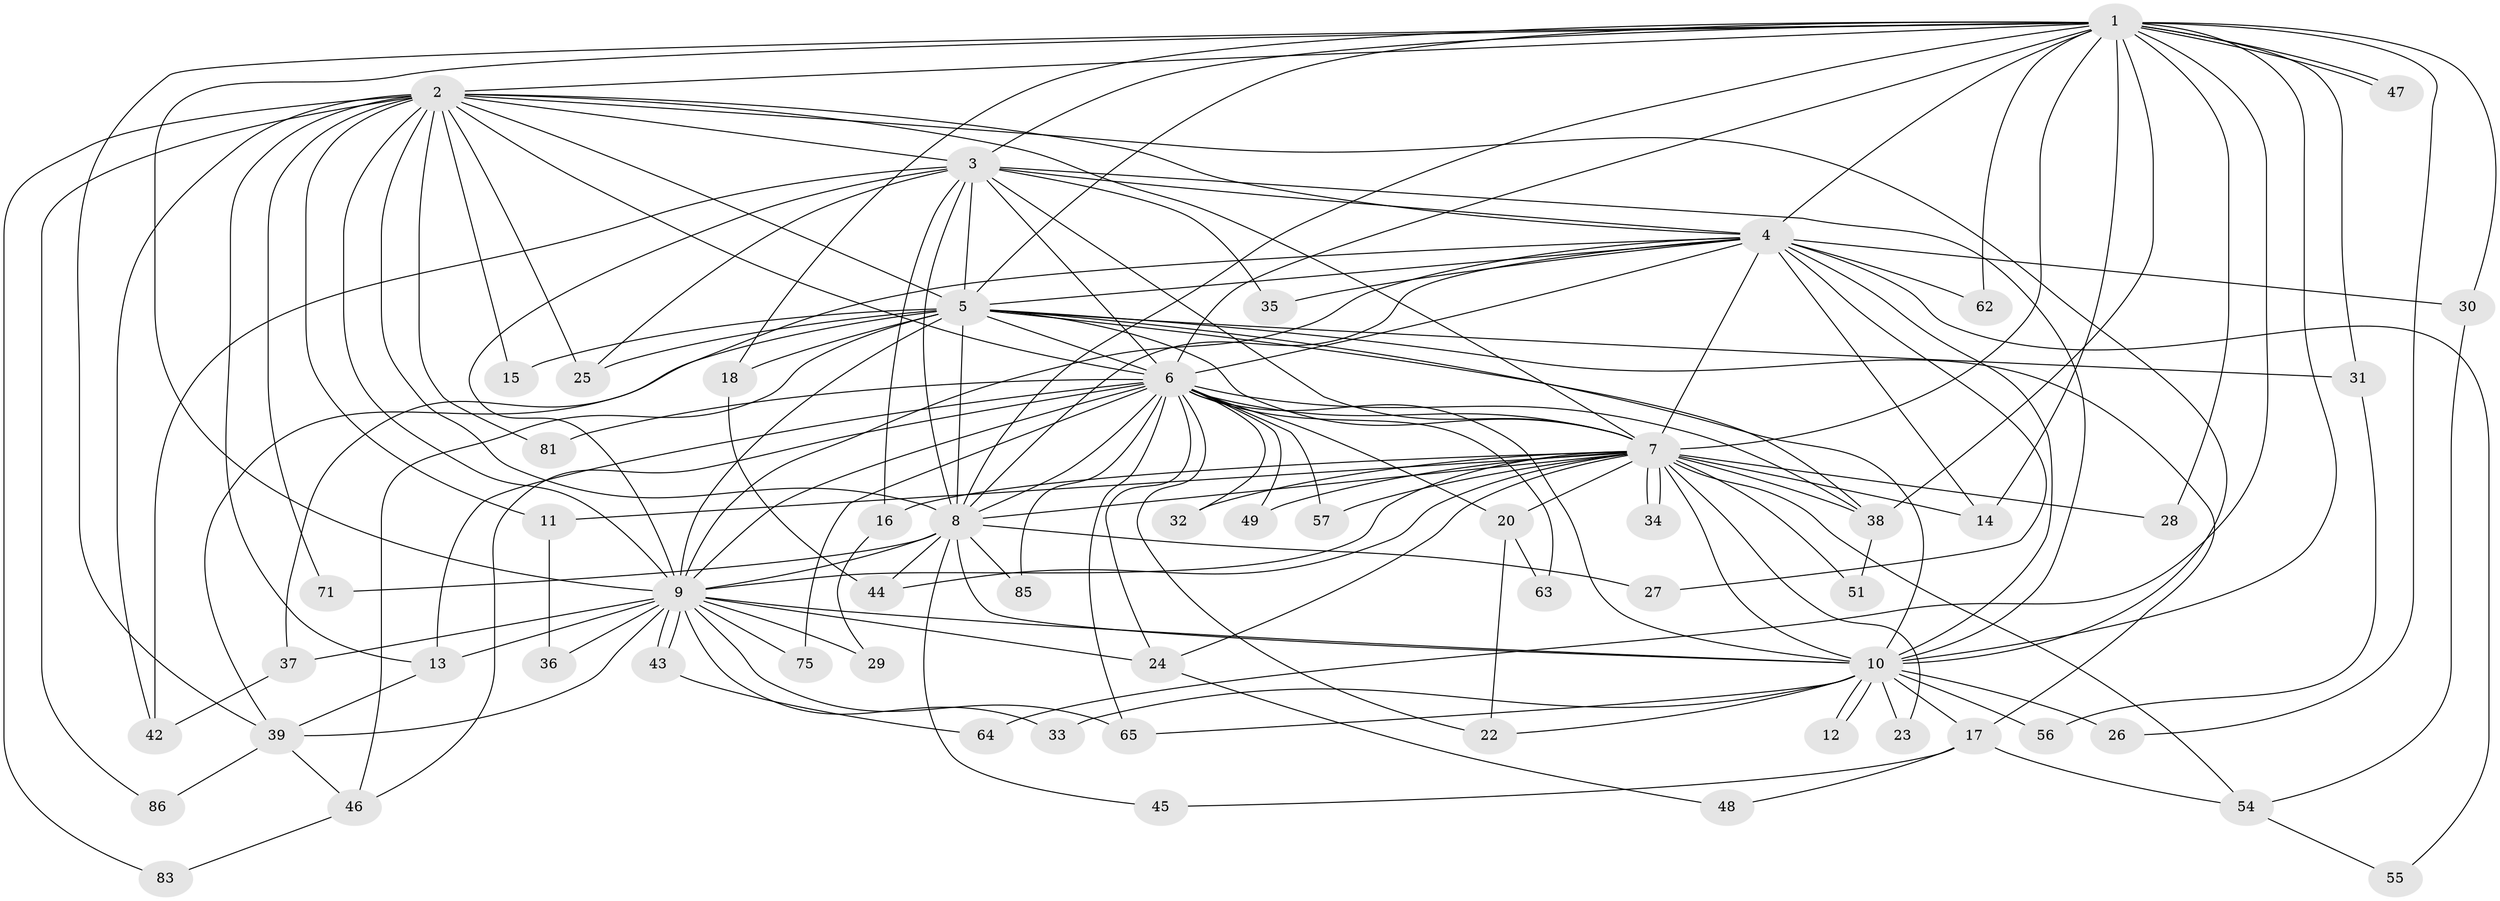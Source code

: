 // original degree distribution, {23: 0.011627906976744186, 18: 0.03488372093023256, 13: 0.011627906976744186, 24: 0.011627906976744186, 28: 0.011627906976744186, 14: 0.011627906976744186, 21: 0.011627906976744186, 25: 0.011627906976744186, 3: 0.19767441860465115, 2: 0.5697674418604651, 4: 0.08139534883720931, 5: 0.03488372093023256}
// Generated by graph-tools (version 1.1) at 2025/17/03/04/25 18:17:31]
// undirected, 60 vertices, 159 edges
graph export_dot {
graph [start="1"]
  node [color=gray90,style=filled];
  1;
  2;
  3;
  4;
  5;
  6;
  7;
  8;
  9 [super="+19"];
  10 [super="+68+78+82+58+52+53"];
  11;
  12;
  13;
  14 [super="+21"];
  15;
  16;
  17;
  18;
  20;
  22;
  23;
  24 [super="+40+61+80"];
  25 [super="+41"];
  26;
  27;
  28;
  29;
  30;
  31 [super="+50"];
  32;
  33;
  34;
  35;
  36;
  37 [super="+59"];
  38 [super="+72"];
  39 [super="+66+79"];
  42 [super="+70"];
  43;
  44 [super="+76"];
  45;
  46;
  47;
  48;
  49;
  51;
  54 [super="+74"];
  55;
  56;
  57;
  62;
  63;
  64;
  65 [super="+73"];
  71;
  75;
  81;
  83;
  85;
  86;
  1 -- 2;
  1 -- 3;
  1 -- 4;
  1 -- 5;
  1 -- 6;
  1 -- 7;
  1 -- 8;
  1 -- 9;
  1 -- 10 [weight=2];
  1 -- 14;
  1 -- 18;
  1 -- 26;
  1 -- 28;
  1 -- 30;
  1 -- 31 [weight=2];
  1 -- 47;
  1 -- 47;
  1 -- 62;
  1 -- 64;
  1 -- 38;
  1 -- 39;
  2 -- 3;
  2 -- 4;
  2 -- 5;
  2 -- 6;
  2 -- 7;
  2 -- 8;
  2 -- 9;
  2 -- 10;
  2 -- 11;
  2 -- 13;
  2 -- 15;
  2 -- 25;
  2 -- 42;
  2 -- 71;
  2 -- 81;
  2 -- 83;
  2 -- 86;
  3 -- 4;
  3 -- 5;
  3 -- 6;
  3 -- 7;
  3 -- 8;
  3 -- 9;
  3 -- 10;
  3 -- 16;
  3 -- 35;
  3 -- 42;
  3 -- 25;
  4 -- 5;
  4 -- 6;
  4 -- 7;
  4 -- 8;
  4 -- 9;
  4 -- 10 [weight=3];
  4 -- 27;
  4 -- 30;
  4 -- 35;
  4 -- 37;
  4 -- 55;
  4 -- 62;
  4 -- 14;
  5 -- 6;
  5 -- 7;
  5 -- 8;
  5 -- 9 [weight=2];
  5 -- 10;
  5 -- 15;
  5 -- 17;
  5 -- 18;
  5 -- 25;
  5 -- 31;
  5 -- 38;
  5 -- 39;
  5 -- 46;
  6 -- 7;
  6 -- 8;
  6 -- 9;
  6 -- 10;
  6 -- 13;
  6 -- 20;
  6 -- 22;
  6 -- 24 [weight=2];
  6 -- 32;
  6 -- 46;
  6 -- 49;
  6 -- 57;
  6 -- 63;
  6 -- 65;
  6 -- 75;
  6 -- 81;
  6 -- 85;
  6 -- 38;
  7 -- 8;
  7 -- 9 [weight=2];
  7 -- 10 [weight=2];
  7 -- 11;
  7 -- 14;
  7 -- 16;
  7 -- 20;
  7 -- 23;
  7 -- 24 [weight=2];
  7 -- 28;
  7 -- 32;
  7 -- 34;
  7 -- 34;
  7 -- 38;
  7 -- 49;
  7 -- 51;
  7 -- 54;
  7 -- 57;
  7 -- 44;
  8 -- 9;
  8 -- 10;
  8 -- 27;
  8 -- 44;
  8 -- 45;
  8 -- 71;
  8 -- 85;
  9 -- 10;
  9 -- 29;
  9 -- 33;
  9 -- 36;
  9 -- 37 [weight=2];
  9 -- 43;
  9 -- 43;
  9 -- 65;
  9 -- 75;
  9 -- 24;
  9 -- 13;
  9 -- 39;
  10 -- 12;
  10 -- 12;
  10 -- 17;
  10 -- 23;
  10 -- 26;
  10 -- 33;
  10 -- 56;
  10 -- 65;
  10 -- 22;
  11 -- 36;
  13 -- 39;
  16 -- 29;
  17 -- 45;
  17 -- 48;
  17 -- 54;
  18 -- 44;
  20 -- 22;
  20 -- 63;
  24 -- 48;
  30 -- 54;
  31 -- 56;
  37 -- 42;
  38 -- 51;
  39 -- 86;
  39 -- 46;
  43 -- 64;
  46 -- 83;
  54 -- 55;
}
